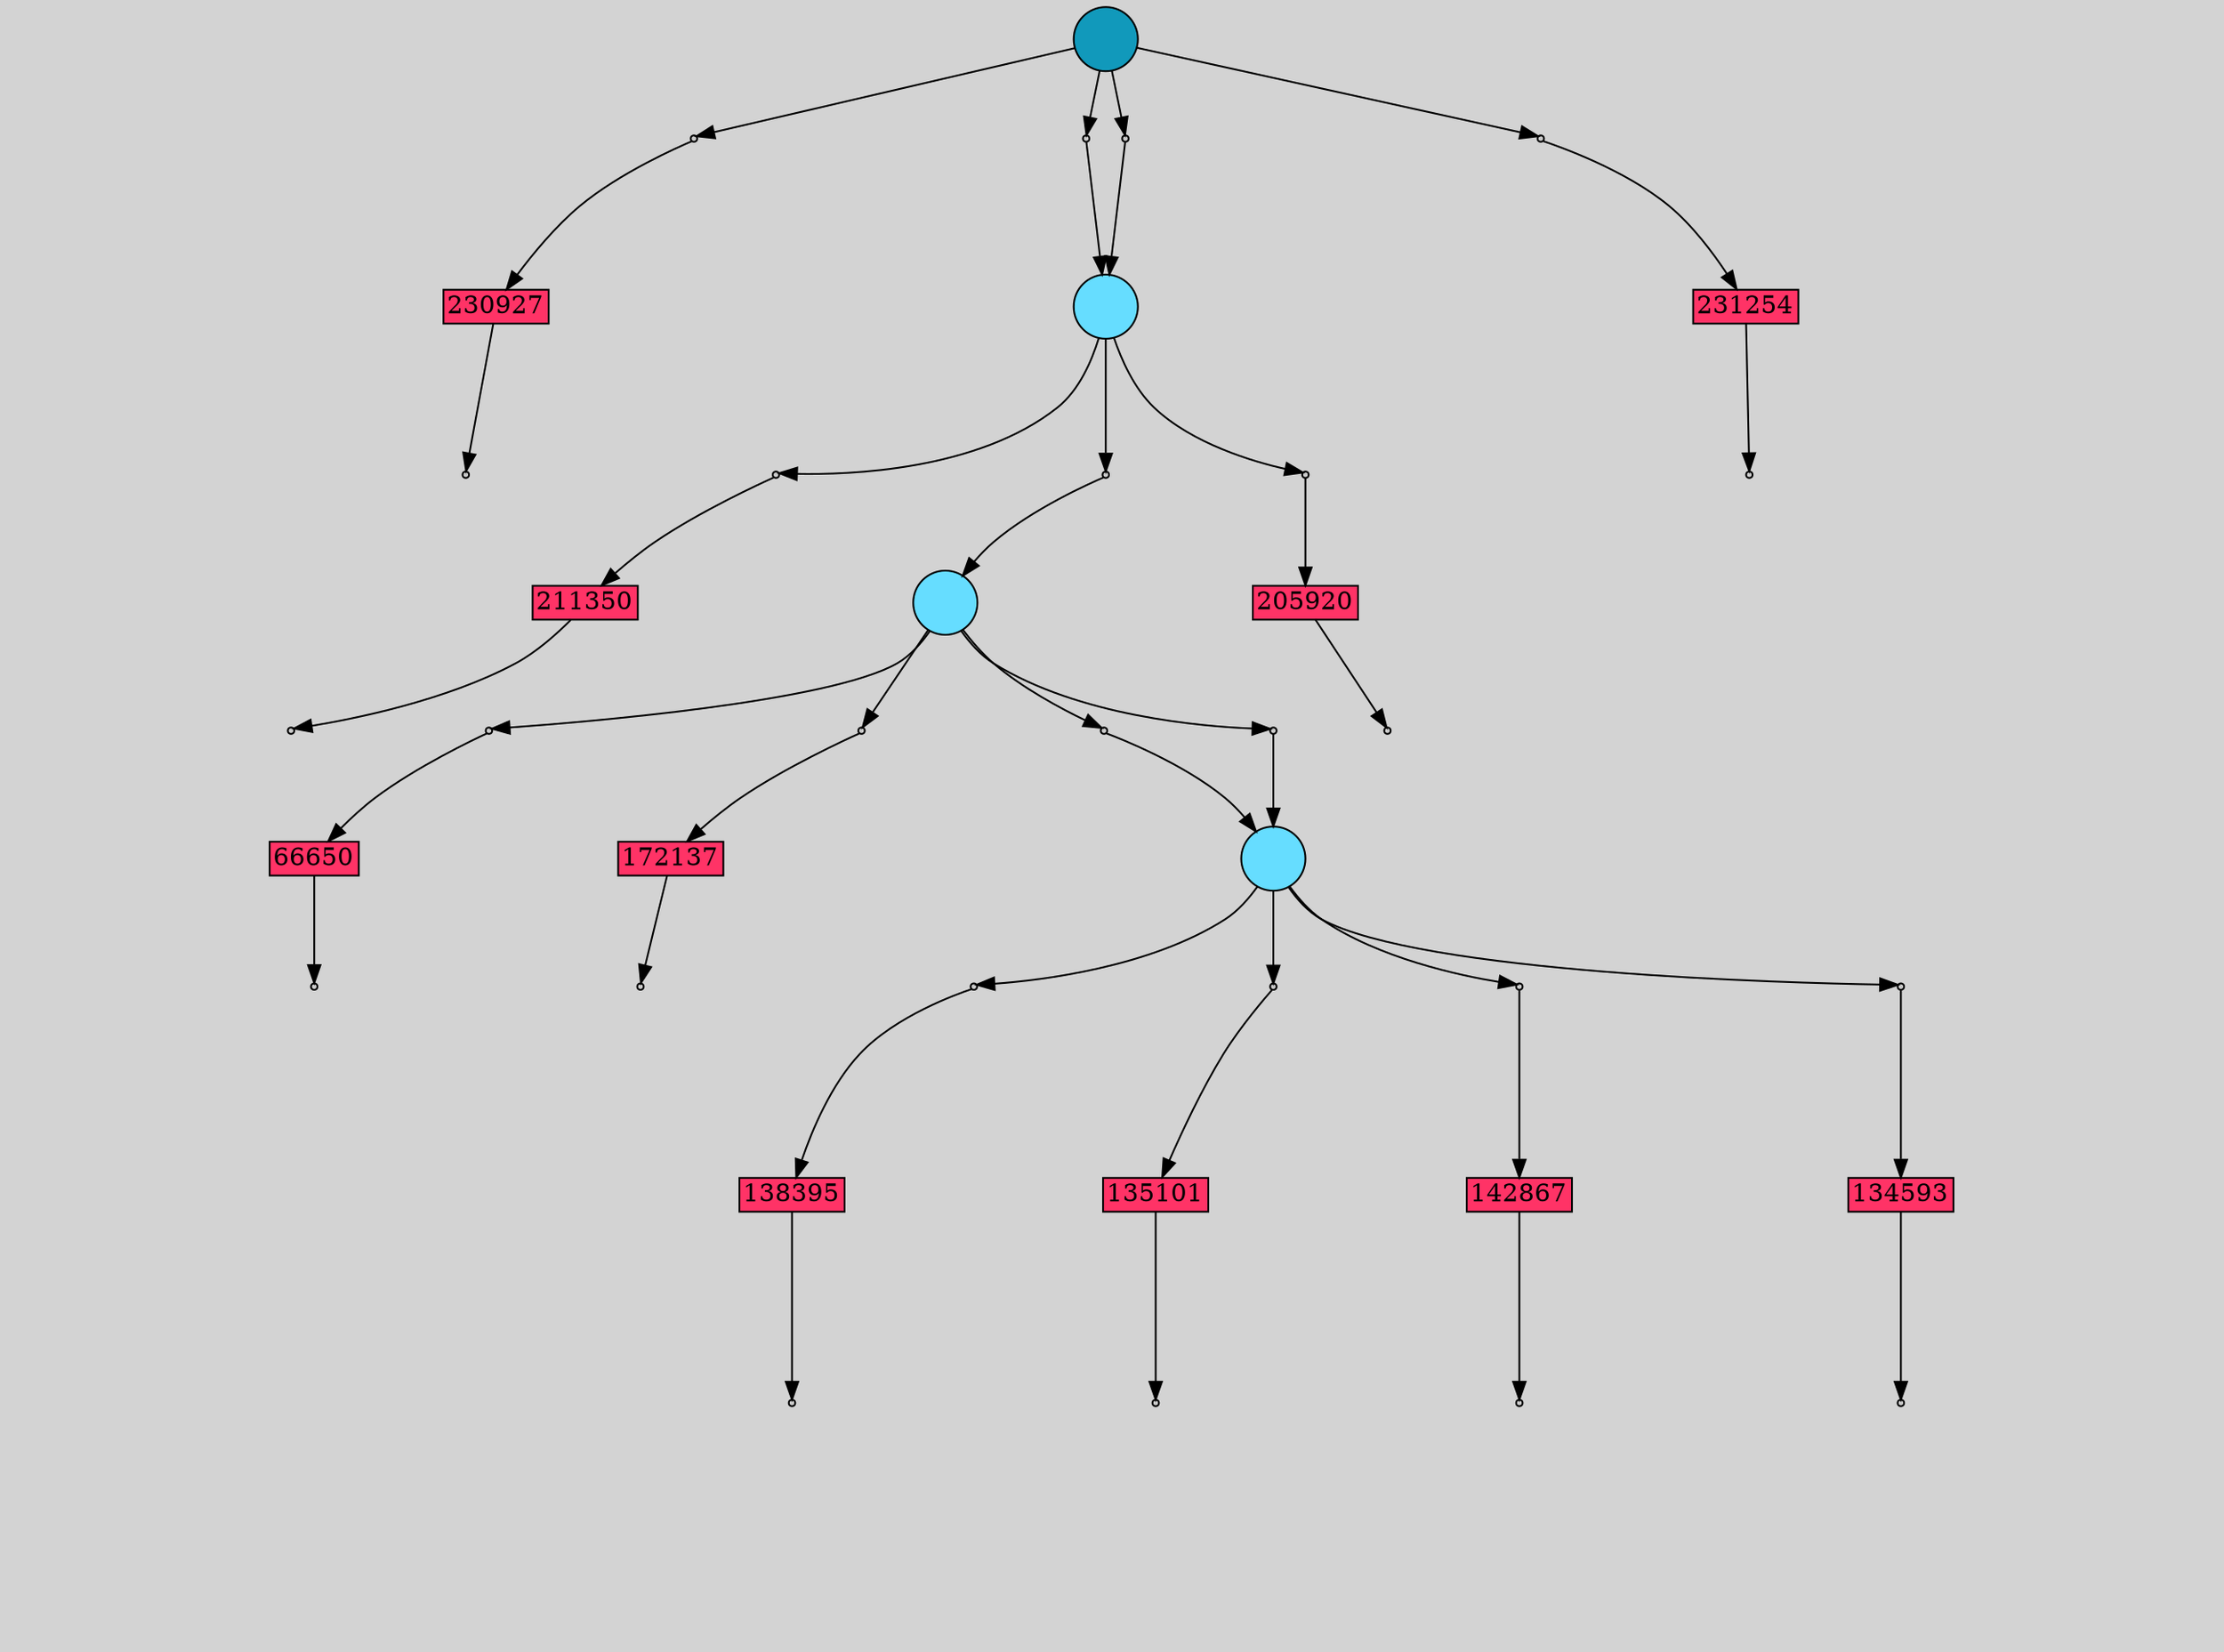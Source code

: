 // File exported with GEGELATI v1.4.0
// On the 2025-07-06 04:24:31
// With the File::TPGGraphDotExporter
digraph{
	graph[pad = "0.212, 0.055" bgcolor = lightgray]
	node[shape=circle style = filled label = ""]
		T231156 [fillcolor="#1199bb"]
		T211224 [fillcolor="#66ddff"]
		A230927 [fillcolor="#ff3366" shape=box margin=0.03 width=0 height=0 label="230927"]
		A231254 [fillcolor="#ff3366" shape=box margin=0.03 width=0 height=0 label="231254"]
		T173664 [fillcolor="#66ddff"]
		A205920 [fillcolor="#ff3366" shape=box margin=0.03 width=0 height=0 label="205920"]
		A211350 [fillcolor="#ff3366" shape=box margin=0.03 width=0 height=0 label="211350"]
		T149086 [fillcolor="#66ddff"]
		A66650 [fillcolor="#ff3366" shape=box margin=0.03 width=0 height=0 label="66650"]
		A172137 [fillcolor="#ff3366" shape=box margin=0.03 width=0 height=0 label="172137"]
		A142867 [fillcolor="#ff3366" shape=box margin=0.03 width=0 height=0 label="142867"]
		A134593 [fillcolor="#ff3366" shape=box margin=0.03 width=0 height=0 label="134593"]
		A138395 [fillcolor="#ff3366" shape=box margin=0.03 width=0 height=0 label="138395"]
		A135101 [fillcolor="#ff3366" shape=box margin=0.03 width=0 height=0 label="135101"]
		P955169 [fillcolor="#cccccc" shape=point label="0"] //
		I955169 [shape=box style=invis label="6|6&1|8#0|9&#92;n10|7&1|6#1|5&#92;n11|0&0|6#0|7&#92;n"] //0.519854|-0.192769|-0.387201|0.097971|-0.264241|0.953880|
		P955169 -> I955169[style=invis]
		T231156 -> P955169 -> T211224
		P955170 [fillcolor="#cccccc" shape=point label="0"] //
		I955170 [shape=box style=invis label="5|1&1|4#0|4&#92;n5|0&0|1#0|1&#92;n"] //0.915756|0.219000|0.922611|-0.829142|
		P955170 -> I955170[style=invis]
		A230927 [fillcolor="#ff3366" shape=box margin=0.03 width=0 height=0 label="230927"]
		T231156 -> P955170 -> A230927
		P955171 [fillcolor="#cccccc" shape=point label="0"] //
		I955171 [shape=box style=invis label="6|6&1|8#0|9&#92;n0|7&1|6#1|5&#92;n11|0&0|6#0|7&#92;n"] //0.519854|-0.192769|-0.387201|0.097971|-0.264241|0.953880|
		P955171 -> I955171[style=invis]
		T231156 -> P955171 -> T211224
		P955172 [fillcolor="#cccccc" shape=point label="0"] //
		I955172 [shape=box style=invis label="1|7&1|6#1|4&#92;n1|1&1|0#1|7&#92;n10|0&0|7#0|1&#92;n8|2&0|8#1|8&#92;n0|2&0|10#1|10&#92;n11|3&0|2#0|2&#92;n0|0&1|8#0|3&#92;n"] //-0.278272|0.299789|0.980613|-0.523766|-0.543784|0.802056|0.408539|-0.122797|0.507150|0.507865|-0.386067|-0.899287|-0.058701|0.767230|
		P955172 -> I955172[style=invis]
		A231254 [fillcolor="#ff3366" shape=box margin=0.03 width=0 height=0 label="231254"]
		T231156 -> P955172 -> A231254
		P955173 [fillcolor="#cccccc" shape=point label="0"] //
		I955173 [shape=box style=invis label="9|0&1|3#1|10&#92;n"] //-0.792053|-0.815018|
		P955173 -> I955173[style=invis]
		T211224 -> P955173 -> T173664
		P955174 [fillcolor="#cccccc" shape=point label="0"] //
		I955174 [shape=box style=invis label="13|6&0|9#1|10&#92;n8|4&0|6#1|8&#92;n3|6&0|4#0|6&#92;n13|0&0|6#1|9&#92;n"] //0.197681|0.692331|0.439456|-0.463368|-0.774541|0.948532|0.574938|-0.574818|
		P955174 -> I955174[style=invis]
		A205920 [fillcolor="#ff3366" shape=box margin=0.03 width=0 height=0 label="205920"]
		T211224 -> P955174 -> A205920
		P955175 [fillcolor="#cccccc" shape=point label="0"] //
		I955175 [shape=box style=invis label="9|4&1|3#1|6&#92;n6|0&0|4#0|10&#92;n"] //-0.309382|0.376623|0.528192|-0.397050|
		P955175 -> I955175[style=invis]
		A211350 [fillcolor="#ff3366" shape=box margin=0.03 width=0 height=0 label="211350"]
		T211224 -> P955175 -> A211350
		P955176 [fillcolor="#cccccc" shape=point label="1"] //
		I955176 [shape=box style=invis label="9|0&1|0#0|7&#92;n"] //-0.537013|-0.924034|
		P955176 -> I955176[style=invis]
		A230927 -> P955176
		P955177 [fillcolor="#cccccc" shape=point label="1"] //
		I955177 [shape=box style=invis label="10|2&1|6#1|1&#92;n4|0&0|10#1|3&#92;n"] //-0.989729|-0.310528|0.979637|0.945491|
		P955177 -> I955177[style=invis]
		A231254 -> P955177
		P955178 [fillcolor="#cccccc" shape=point label="0"] //
		I955178 [shape=box style=invis label="6|6&1|8#0|9&#92;n1|7&0|6#1|4&#92;n11|0&0|7#0|7&#92;n"] //0.519854|-0.192769|-0.278272|0.299789|-0.264241|0.953880|
		P955178 -> I955178[style=invis]
		T173664 -> P955178 -> T149086
		P955179 [fillcolor="#cccccc" shape=point label="0"] //
		I955179 [shape=box style=invis label="6|6&1|8#0|9&#92;n1|7&0|6#1|4&#92;n11|0&0|7#0|7&#92;n"] //0.519854|-0.192769|-0.278272|0.299789|-0.264241|0.953880|
		P955179 -> I955179[style=invis]
		T173664 -> P955179 -> T149086
		P955180 [fillcolor="#cccccc" shape=point label="0"] //
		I955180 [shape=box style=invis label="6|6&1|8#0|9&#92;n1|7&0|6#1|4&#92;n0|0&0|7#0|7&#92;n"] //0.519854|-0.192769|-0.278272|0.299789|-0.264241|0.953880|
		P955180 -> I955180[style=invis]
		A66650 [fillcolor="#ff3366" shape=box margin=0.03 width=0 height=0 label="66650"]
		T173664 -> P955180 -> A66650
		P955181 [fillcolor="#cccccc" shape=point label="0"] //
		I955181 [shape=box style=invis label="15|4&0|2#1|6&#92;n5|6&0|4#0|9&#92;n1|7&0|6#1|4&#92;n1|0&0|7#0|7&#92;n"] //-0.206204|0.965928|0.805243|0.231299|-0.278272|0.299789|-0.264241|0.953880|
		P955181 -> I955181[style=invis]
		A172137 [fillcolor="#ff3366" shape=box margin=0.03 width=0 height=0 label="172137"]
		T173664 -> P955181 -> A172137
		P955182 [fillcolor="#cccccc" shape=point label="1"] //
		I955182 [shape=box style=invis label="1|0&1|3#1|8&#92;n10|0&1|8#0|0&#92;n16|0&0|8#0|8&#92;n"] //-0.567588|-0.139336|0.146499|-0.519086|0.349970|0.008770|
		P955182 -> I955182[style=invis]
		A205920 -> P955182
		P955183 [fillcolor="#cccccc" shape=point label="1"] //
		I955183 [shape=box style=invis label="8|1&1|0#0|7&#92;n17|0&0|1#1|5&#92;n"] //-0.157046|0.642446|0.481846|0.014540|
		P955183 -> I955183[style=invis]
		A211350 -> P955183
		P955184 [fillcolor="#cccccc" shape=point label="0"] //
		I955184 [shape=box style=invis label="18|1&1|6#0|3&#92;n3|0&1|0#0|9&#92;n"] //-0.193380|-0.509516|0.103398|0.987918|
		P955184 -> I955184[style=invis]
		A142867 [fillcolor="#ff3366" shape=box margin=0.03 width=0 height=0 label="142867"]
		T149086 -> P955184 -> A142867
		P955185 [fillcolor="#cccccc" shape=point label="0"] //
		I955185 [shape=box style=invis label="15|4&0|2#1|6&#92;n5|6&0|4#0|9&#92;n1|7&0|6#1|4&#92;n1|0&0|7#0|7&#92;n"] //-0.206204|0.965928|0.805243|0.231299|-0.278272|0.299789|-0.264241|0.953880|
		P955185 -> I955185[style=invis]
		A134593 [fillcolor="#ff3366" shape=box margin=0.03 width=0 height=0 label="134593"]
		T149086 -> P955185 -> A134593
		P955186 [fillcolor="#cccccc" shape=point label="0"] //
		I955186 [shape=box style=invis label="7|4&1|6#0|8&#92;n5|6&0|4#0|9&#92;n1|7&0|6#1|4&#92;n1|0&0|7#0|7&#92;n"] //0.372688|-0.790963|0.805243|0.231299|-0.278272|0.299789|-0.264241|0.953880|
		P955186 -> I955186[style=invis]
		A138395 [fillcolor="#ff3366" shape=box margin=0.03 width=0 height=0 label="138395"]
		T149086 -> P955186 -> A138395
		P955187 [fillcolor="#cccccc" shape=point label="0"] //
		I955187 [shape=box style=invis label="7|4&1|6#0|8&#92;n5|6&0|4#0|9&#92;n1|7&0|6#1|4&#92;n1|0&0|7#0|7&#92;n"] //0.372688|-0.790963|0.805243|0.231299|-0.278272|0.299789|-0.264241|0.953880|
		P955187 -> I955187[style=invis]
		A135101 [fillcolor="#ff3366" shape=box margin=0.03 width=0 height=0 label="135101"]
		T149086 -> P955187 -> A135101
		P955188 [fillcolor="#cccccc" shape=point label="1"] //
		I955188 [shape=box style=invis label="18|0&1|7#1|5&#92;n18|6&1|2#1|7&#92;n7|1&0|0#1|7&#92;n11|1&0|6#0|1&#92;n0|7&0|8#1|8&#92;n4|2&0|9#0|7&#92;n12|0&0|0#0|0&#92;n0|0&0|8#0|10&#92;n11|0&0|0#1|3&#92;n16|0&0|8#0|2&#92;n"] //-0.181009|-0.789242|-0.789366|-0.808139|0.846396|-0.362832|0.969709|-0.554991|0.785996|-0.843656|-0.279735|-0.013117|0.370682|0.000495|-0.312780|0.551159|0.030199|0.903581|0.349970|0.008770|
		P955188 -> I955188[style=invis]
		A66650 -> P955188
		P955189 [fillcolor="#cccccc" shape=point label="1"] //
		I955189 [shape=box style=invis label="1|0&1|0#1|9&#92;n"] //-0.536782|0.421018|
		P955189 -> I955189[style=invis]
		A172137 -> P955189
		P955190 [fillcolor="#cccccc" shape=point label="1"] //
		I955190 [shape=box style=invis label="9|2&1|2#0|0&#92;n1|2&1|2#0|2&#92;n18|0&1|7#1|5&#92;n0|0&0|8#0|2&#92;n"] //-0.581149|-0.368732|-0.031003|0.715188|-0.172103|-0.789242|0.425015|0.008770|
		P955190 -> I955190[style=invis]
		A142867 -> P955190
		P955191 [fillcolor="#cccccc" shape=point label="1"] //
		I955191 [shape=box style=invis label="18|0&1|7#1|5&#92;n9|2&1|2#0|0&#92;n12|0&0|0#0|0&#92;n0|0&0|8#0|10&#92;n1|2&1|2#0|10&#92;n0|0&0|8#0|2&#92;n"] //-0.181009|-0.789242|-0.581149|-0.368732|0.370682|0.000495|-0.312780|0.551159|-0.031003|0.715188|0.425015|0.008770|
		P955191 -> I955191[style=invis]
		A134593 -> P955191
		P955192 [fillcolor="#cccccc" shape=point label="1"] //
		I955192 [shape=box style=invis label="18|0&1|7#1|5&#92;n12|0&0|0#0|0&#92;n9|2&1|2#0|0&#92;n0|0&0|8#0|10&#92;n1|2&1|2#0|2&#92;n0|0&0|8#0|2&#92;n"] //-0.181009|-0.789242|0.370682|0.000453|-0.581149|-0.368732|-0.312780|0.551159|-0.031003|0.715188|0.425015|0.008770|
		P955192 -> I955192[style=invis]
		A138395 -> P955192
		P955193 [fillcolor="#cccccc" shape=point label="1"] //
		I955193 [shape=box style=invis label="18|0&1|7#1|5&#92;n12|0&0|0#0|0&#92;n9|2&1|2#0|0&#92;n0|0&0|8#0|10&#92;n1|2&1|2#0|2&#92;n0|0&0|8#0|2&#92;n"] //-0.181009|-0.789242|0.370682|0.000453|-0.581149|-0.368732|-0.312780|0.551159|-0.031003|0.715188|0.425015|0.008770|
		P955193 -> I955193[style=invis]
		A135101 -> P955193
}
